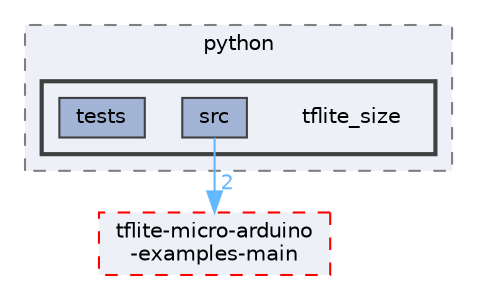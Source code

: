 digraph "Arduino/GetStartedWithMachineLearningOnArduino/tflite-micro-main/tensorflow/lite/micro/python/tflite_size"
{
 // LATEX_PDF_SIZE
  bgcolor="transparent";
  edge [fontname=Helvetica,fontsize=10,labelfontname=Helvetica,labelfontsize=10];
  node [fontname=Helvetica,fontsize=10,shape=box,height=0.2,width=0.4];
  compound=true
  subgraph clusterdir_bbcd75bb4b2c55daca3a60fcd9d4fe88 {
    graph [ bgcolor="#edf0f7", pencolor="grey50", label="python", fontname=Helvetica,fontsize=10 style="filled,dashed", URL="dir_bbcd75bb4b2c55daca3a60fcd9d4fe88.html",tooltip=""]
  subgraph clusterdir_7c9c92345ab0b44d794c54c9728fb5f9 {
    graph [ bgcolor="#edf0f7", pencolor="grey25", label="", fontname=Helvetica,fontsize=10 style="filled,bold", URL="dir_7c9c92345ab0b44d794c54c9728fb5f9.html",tooltip=""]
    dir_7c9c92345ab0b44d794c54c9728fb5f9 [shape=plaintext, label="tflite_size"];
  dir_09ae80a7291924704f209ca7cf97af56 [label="src", fillcolor="#a2b4d6", color="grey25", style="filled", URL="dir_09ae80a7291924704f209ca7cf97af56.html",tooltip=""];
  dir_b9980cbb1e6e941ca3d37ff5c7baa0e9 [label="tests", fillcolor="#a2b4d6", color="grey25", style="filled", URL="dir_b9980cbb1e6e941ca3d37ff5c7baa0e9.html",tooltip=""];
  }
  }
  dir_0d2ed21f8b79a9b0d8abfa821a489de0 [label="tflite-micro-arduino\l-examples-main", fillcolor="#edf0f7", color="red", style="filled,dashed", URL="dir_0d2ed21f8b79a9b0d8abfa821a489de0.html",tooltip=""];
  dir_09ae80a7291924704f209ca7cf97af56->dir_0d2ed21f8b79a9b0d8abfa821a489de0 [headlabel="2", labeldistance=1.5 headhref="dir_000301_000335.html" href="dir_000301_000335.html" color="steelblue1" fontcolor="steelblue1"];
}

